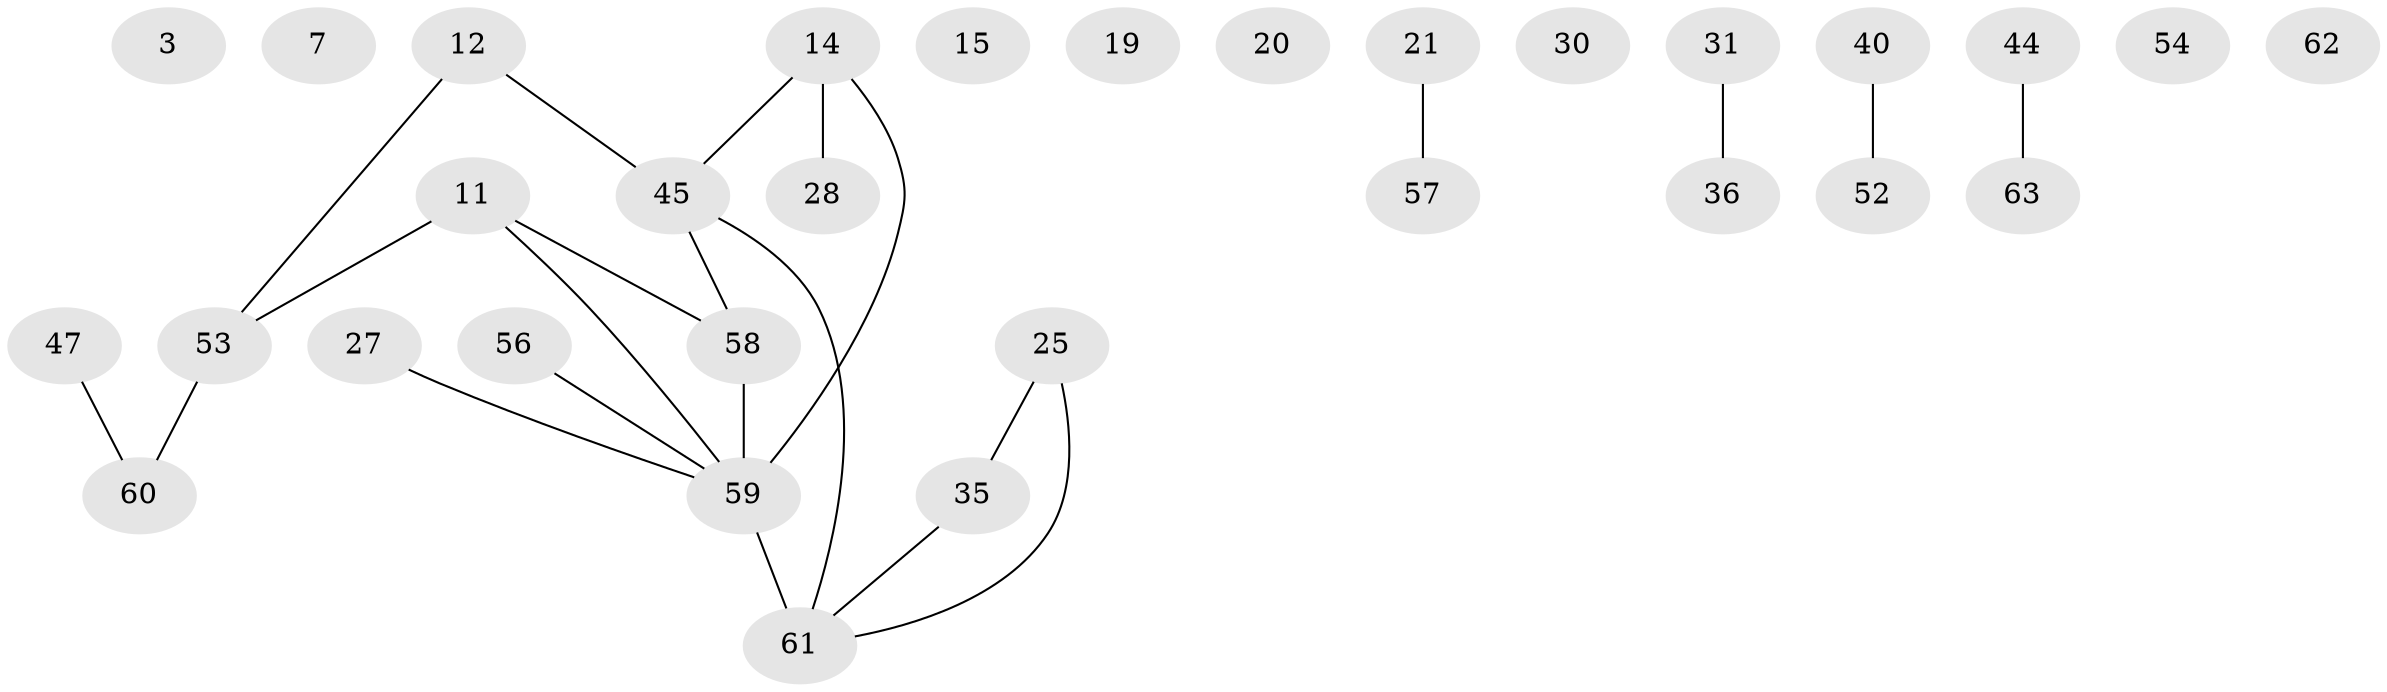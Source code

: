 // original degree distribution, {1: 0.25396825396825395, 2: 0.23809523809523808, 0: 0.12698412698412698, 3: 0.30158730158730157, 4: 0.06349206349206349, 5: 0.015873015873015872}
// Generated by graph-tools (version 1.1) at 2025/39/03/09/25 04:39:48]
// undirected, 31 vertices, 23 edges
graph export_dot {
graph [start="1"]
  node [color=gray90,style=filled];
  3;
  7;
  11;
  12;
  14;
  15;
  19;
  20;
  21;
  25 [super="+5"];
  27;
  28 [super="+1"];
  30;
  31;
  35;
  36;
  40;
  44;
  45 [super="+43"];
  47;
  52;
  53 [super="+50"];
  54;
  56;
  57;
  58 [super="+32+18"];
  59 [super="+48+49+41+51"];
  60 [super="+13+23"];
  61 [super="+4+34+55"];
  62;
  63;
  11 -- 53 [weight=2];
  11 -- 58;
  11 -- 59;
  12 -- 45;
  12 -- 53;
  14 -- 28;
  14 -- 45 [weight=2];
  14 -- 59 [weight=2];
  21 -- 57;
  25 -- 35 [weight=2];
  25 -- 61;
  27 -- 59;
  31 -- 36;
  35 -- 61;
  40 -- 52;
  44 -- 63;
  45 -- 58;
  45 -- 61;
  47 -- 60;
  53 -- 60;
  56 -- 59;
  58 -- 59 [weight=2];
  59 -- 61 [weight=3];
}
